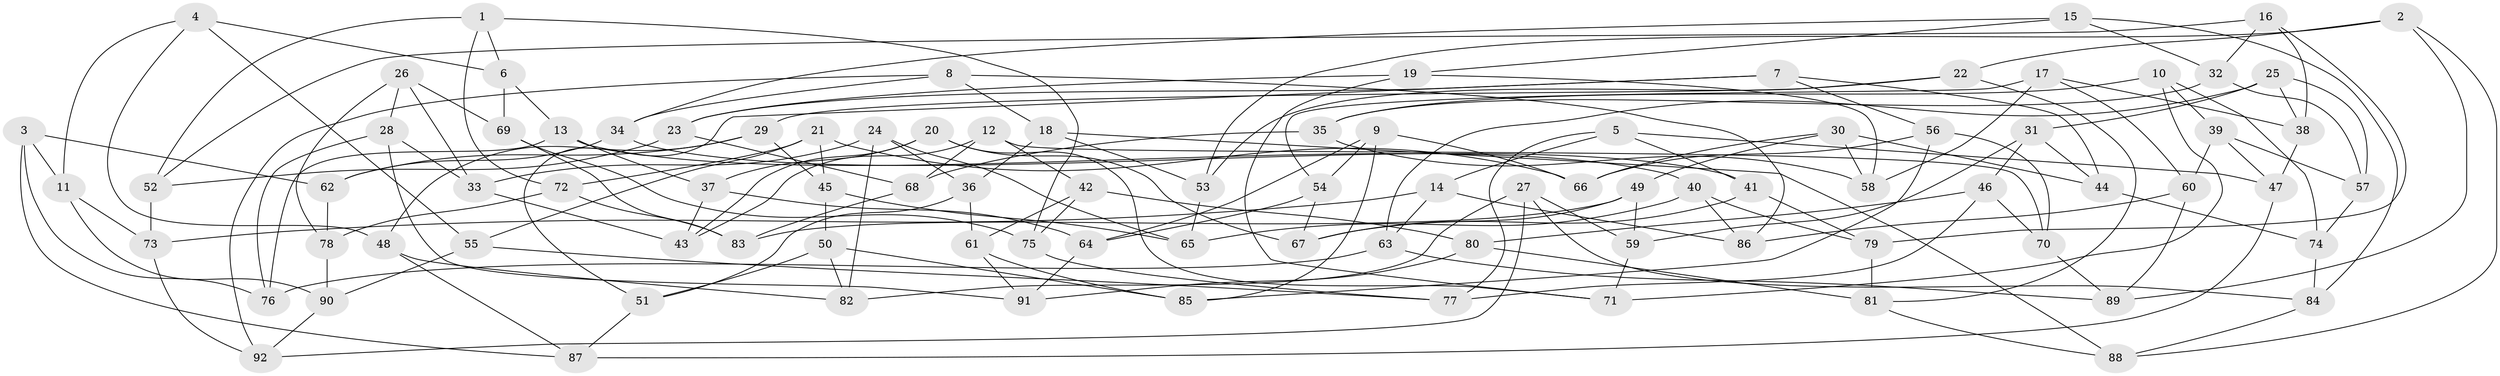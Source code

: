 // Generated by graph-tools (version 1.1) at 2025/27/03/09/25 03:27:02]
// undirected, 92 vertices, 184 edges
graph export_dot {
graph [start="1"]
  node [color=gray90,style=filled];
  1;
  2;
  3;
  4;
  5;
  6;
  7;
  8;
  9;
  10;
  11;
  12;
  13;
  14;
  15;
  16;
  17;
  18;
  19;
  20;
  21;
  22;
  23;
  24;
  25;
  26;
  27;
  28;
  29;
  30;
  31;
  32;
  33;
  34;
  35;
  36;
  37;
  38;
  39;
  40;
  41;
  42;
  43;
  44;
  45;
  46;
  47;
  48;
  49;
  50;
  51;
  52;
  53;
  54;
  55;
  56;
  57;
  58;
  59;
  60;
  61;
  62;
  63;
  64;
  65;
  66;
  67;
  68;
  69;
  70;
  71;
  72;
  73;
  74;
  75;
  76;
  77;
  78;
  79;
  80;
  81;
  82;
  83;
  84;
  85;
  86;
  87;
  88;
  89;
  90;
  91;
  92;
  1 -- 75;
  1 -- 52;
  1 -- 72;
  1 -- 6;
  2 -- 88;
  2 -- 22;
  2 -- 53;
  2 -- 89;
  3 -- 62;
  3 -- 11;
  3 -- 87;
  3 -- 76;
  4 -- 6;
  4 -- 48;
  4 -- 55;
  4 -- 11;
  5 -- 14;
  5 -- 41;
  5 -- 47;
  5 -- 77;
  6 -- 69;
  6 -- 13;
  7 -- 51;
  7 -- 23;
  7 -- 56;
  7 -- 44;
  8 -- 92;
  8 -- 86;
  8 -- 34;
  8 -- 18;
  9 -- 54;
  9 -- 64;
  9 -- 66;
  9 -- 85;
  10 -- 39;
  10 -- 74;
  10 -- 35;
  10 -- 71;
  11 -- 90;
  11 -- 73;
  12 -- 43;
  12 -- 70;
  12 -- 42;
  12 -- 68;
  13 -- 76;
  13 -- 37;
  13 -- 40;
  14 -- 63;
  14 -- 86;
  14 -- 73;
  15 -- 84;
  15 -- 34;
  15 -- 32;
  15 -- 19;
  16 -- 32;
  16 -- 38;
  16 -- 52;
  16 -- 79;
  17 -- 58;
  17 -- 60;
  17 -- 38;
  17 -- 54;
  18 -- 36;
  18 -- 53;
  18 -- 88;
  19 -- 23;
  19 -- 71;
  19 -- 58;
  20 -- 37;
  20 -- 43;
  20 -- 71;
  20 -- 67;
  21 -- 72;
  21 -- 55;
  21 -- 66;
  21 -- 45;
  22 -- 81;
  22 -- 53;
  22 -- 29;
  23 -- 68;
  23 -- 52;
  24 -- 36;
  24 -- 65;
  24 -- 33;
  24 -- 82;
  25 -- 38;
  25 -- 31;
  25 -- 57;
  25 -- 63;
  26 -- 69;
  26 -- 28;
  26 -- 78;
  26 -- 33;
  27 -- 92;
  27 -- 59;
  27 -- 84;
  27 -- 82;
  28 -- 91;
  28 -- 76;
  28 -- 33;
  29 -- 62;
  29 -- 48;
  29 -- 45;
  30 -- 66;
  30 -- 49;
  30 -- 44;
  30 -- 58;
  31 -- 59;
  31 -- 46;
  31 -- 44;
  32 -- 35;
  32 -- 57;
  33 -- 43;
  34 -- 62;
  34 -- 41;
  35 -- 58;
  35 -- 68;
  36 -- 61;
  36 -- 51;
  37 -- 43;
  37 -- 64;
  38 -- 47;
  39 -- 57;
  39 -- 47;
  39 -- 60;
  40 -- 79;
  40 -- 86;
  40 -- 65;
  41 -- 67;
  41 -- 79;
  42 -- 80;
  42 -- 61;
  42 -- 75;
  44 -- 74;
  45 -- 65;
  45 -- 50;
  46 -- 70;
  46 -- 80;
  46 -- 77;
  47 -- 87;
  48 -- 87;
  48 -- 82;
  49 -- 59;
  49 -- 67;
  49 -- 83;
  50 -- 51;
  50 -- 85;
  50 -- 82;
  51 -- 87;
  52 -- 73;
  53 -- 65;
  54 -- 67;
  54 -- 64;
  55 -- 77;
  55 -- 90;
  56 -- 85;
  56 -- 70;
  56 -- 66;
  57 -- 74;
  59 -- 71;
  60 -- 89;
  60 -- 86;
  61 -- 85;
  61 -- 91;
  62 -- 78;
  63 -- 89;
  63 -- 76;
  64 -- 91;
  68 -- 83;
  69 -- 75;
  69 -- 83;
  70 -- 89;
  72 -- 83;
  72 -- 78;
  73 -- 92;
  74 -- 84;
  75 -- 77;
  78 -- 90;
  79 -- 81;
  80 -- 81;
  80 -- 91;
  81 -- 88;
  84 -- 88;
  90 -- 92;
}
